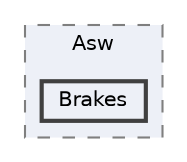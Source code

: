 digraph "Project/avProj/Debug/Asw/Brakes"
{
 // LATEX_PDF_SIZE
  bgcolor="transparent";
  edge [fontname=Helvetica,fontsize=10,labelfontname=Helvetica,labelfontsize=10];
  node [fontname=Helvetica,fontsize=10,shape=box,height=0.2,width=0.4];
  compound=true
  subgraph clusterdir_8705d9877bccf7b7fd847a5322470137 {
    graph [ bgcolor="#edf0f7", pencolor="grey50", label="Asw", fontname=Helvetica,fontsize=10 style="filled,dashed", URL="dir_8705d9877bccf7b7fd847a5322470137.html",tooltip=""]
  dir_f4dc97acc4b8347b96eab9734fe36bc2 [label="Brakes", fillcolor="#edf0f7", color="grey25", style="filled,bold", URL="dir_f4dc97acc4b8347b96eab9734fe36bc2.html",tooltip=""];
  }
}
